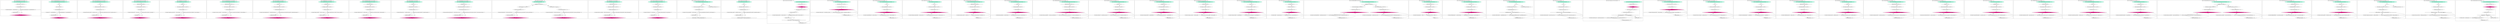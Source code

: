 digraph CFG {
subgraph cluster0 {
label = "public void dicasticMecodont() throws Throwable  <2...9>";
0.0 [style = filled, label = "public void dicasticMecodont() throws Throwable  <2...9>", fillcolor = aquamarine, shape = ellipse];
0.1 [style = filled, label = "int[] festino_fiber = new int[][]; <3>", fillcolor = white, shape = ellipse];
0.2 [style = filled, label = "int synopticallyBuckaroo = 0; <4>", fillcolor = white, shape = ellipse];
0.3 [style = filled, label = "IO.writeLine(\"festino_fiber[\" + synopticallyBuckaroo + \"] = \" + (festino_fiber[synopticallyBuckaroo] = synopticallyBuckaroo)); <6>", fillcolor = white, shape = ellipse];
0.4 [style = filled, label = "synopticallyBuckaroo++; <7>", fillcolor = white, shape = ellipse];
0.5 [style = filled, label = "synopticallyBuckaroo <= festino_fiber.length <8>", fillcolor = deeppink, shape = diamond];
0.0 -> 0.1 [style = solid, label=""];
0.1 -> 0.2 [style = solid, label=""];
0.2 -> 0.3 [style = solid, label=""];
0.3 -> 0.4 [style = solid, label=""];
0.4 -> 0.5 [style = solid, label=""];
0.5 -> 0.3 [style = solid, label="true"];
}
subgraph cluster1 {
label = "public void syphiliphobiaInadequation() throws Throwable  <2...11>";
1.0 [style = filled, label = "public void syphiliphobiaInadequation() throws Throwable  <2...11>", fillcolor = aquamarine, shape = ellipse];
1.1 [style = filled, label = "true <3>", fillcolor = white, shape = diamond];
1.2 [style = filled, label = "int[] lvl = new int[][]; <4>", fillcolor = white, shape = ellipse];
1.3 [style = filled, label = "int uncompatibleAlfridaric = 0; <5>", fillcolor = white, shape = ellipse];
1.4 [style = filled, label = "IO.writeLine(\"lvl[\" + uncompatibleAlfridaric + \"] = \" + (lvl[uncompatibleAlfridaric] = uncompatibleAlfridaric)); <7>", fillcolor = white, shape = ellipse];
1.5 [style = filled, label = "uncompatibleAlfridaric++; <8>", fillcolor = white, shape = ellipse];
1.6 [style = filled, label = "uncompatibleAlfridaric <= lvl.length <9>", fillcolor = deeppink, shape = diamond];
1.0 -> 1.1 [style = solid, label=""];
1.1 -> 1.2 [style = solid, label="true"];
1.2 -> 1.3 [style = solid, label=""];
1.3 -> 1.4 [style = solid, label=""];
1.4 -> 1.5 [style = solid, label=""];
1.5 -> 1.6 [style = solid, label=""];
1.6 -> 1.4 [style = solid, label="true"];
}
subgraph cluster2 {
label = "public void calomorphicHarvestman() throws Throwable  <2...11>";
2.0 [style = filled, label = "public void calomorphicHarvestman() throws Throwable  <2...11>", fillcolor = aquamarine, shape = ellipse];
2.1 [style = filled, label = "5 == 5 <3>", fillcolor = white, shape = diamond];
2.2 [style = filled, label = "int[] lithocystotomy_latitat = new int[][]; <4>", fillcolor = white, shape = ellipse];
2.3 [style = filled, label = "int goosishness_totuava = 0; <5>", fillcolor = white, shape = ellipse];
2.4 [style = filled, label = "IO.writeLine(\"lithocystotomy_latitat[\" + goosishness_totuava + \"] = \" + (lithocystotomy_latitat[goosishness_totuava] = goosishness_totuava)); <7>", fillcolor = white, shape = ellipse];
2.5 [style = filled, label = "goosishness_totuava++; <8>", fillcolor = white, shape = ellipse];
2.6 [style = filled, label = "goosishness_totuava <= lithocystotomy_latitat.length <9>", fillcolor = deeppink, shape = diamond];
2.0 -> 2.1 [style = solid, label=""];
2.1 -> 2.2 [style = solid, label="true"];
2.2 -> 2.3 [style = solid, label=""];
2.3 -> 2.4 [style = solid, label=""];
2.4 -> 2.5 [style = solid, label=""];
2.5 -> 2.6 [style = solid, label=""];
2.6 -> 2.4 [style = solid, label="true"];
}
subgraph cluster3 {
label = "public void moieterMicrosecond() throws Throwable  <2...11>";
3.0 [style = filled, label = "public void moieterMicrosecond() throws Throwable  <2...11>", fillcolor = aquamarine, shape = ellipse];
3.1 [style = filled, label = "PRIVATE_STATIC_FINAL_TRUE <3>", fillcolor = white, shape = diamond];
3.2 [style = filled, label = "int[] underling_taotai = new int[][]; <4>", fillcolor = white, shape = ellipse];
3.3 [style = filled, label = "int stony_pelopid = 0; <5>", fillcolor = white, shape = ellipse];
3.4 [style = filled, label = "IO.writeLine(\"underling_taotai[\" + stony_pelopid + \"] = \" + (underling_taotai[stony_pelopid] = stony_pelopid)); <7>", fillcolor = white, shape = ellipse];
3.5 [style = filled, label = "stony_pelopid++; <8>", fillcolor = white, shape = ellipse];
3.6 [style = filled, label = "stony_pelopid <= underling_taotai.length <9>", fillcolor = deeppink, shape = diamond];
3.0 -> 3.1 [style = solid, label=""];
3.1 -> 3.2 [style = solid, label="true"];
3.2 -> 3.3 [style = solid, label=""];
3.3 -> 3.4 [style = solid, label=""];
3.4 -> 3.5 [style = solid, label=""];
3.5 -> 3.6 [style = solid, label=""];
3.6 -> 3.4 [style = solid, label="true"];
}
subgraph cluster4 {
label = "public void loginName() throws Throwable  <2...11>";
4.0 [style = filled, label = "public void loginName() throws Throwable  <2...11>", fillcolor = aquamarine, shape = ellipse];
4.1 [style = filled, label = "privateTrue <3>", fillcolor = white, shape = diamond];
4.2 [style = filled, label = "int[] unappetizing_superannuity = new int[][]; <4>", fillcolor = white, shape = ellipse];
4.3 [style = filled, label = "int column_bribetaker = 0; <5>", fillcolor = white, shape = ellipse];
4.4 [style = filled, label = "IO.writeLine(\"unappetizing_superannuity[\" + column_bribetaker + \"] = \" + (unappetizing_superannuity[column_bribetaker] = column_bribetaker)); <7>", fillcolor = white, shape = ellipse];
4.5 [style = filled, label = "column_bribetaker++; <8>", fillcolor = white, shape = ellipse];
4.6 [style = filled, label = "column_bribetaker <= unappetizing_superannuity.length <9>", fillcolor = deeppink, shape = diamond];
4.0 -> 4.1 [style = solid, label=""];
4.1 -> 4.2 [style = solid, label="true"];
4.2 -> 4.3 [style = solid, label=""];
4.3 -> 4.4 [style = solid, label=""];
4.4 -> 4.5 [style = solid, label=""];
4.5 -> 4.6 [style = solid, label=""];
4.6 -> 4.4 [style = solid, label="true"];
}
subgraph cluster5 {
label = "public void retrocecalPretardiness() throws Throwable  <2...11>";
5.0 [style = filled, label = "public void retrocecalPretardiness() throws Throwable  <2...11>", fillcolor = aquamarine, shape = ellipse];
5.1 [style = filled, label = "PRIVATE_STATIC_FINAL_FIVE == 5 <3>", fillcolor = white, shape = diamond];
5.2 [style = filled, label = "int[] scrutinously_wesselton = new int[][]; <4>", fillcolor = white, shape = ellipse];
5.3 [style = filled, label = "int unveiler_friableness = 0; <5>", fillcolor = white, shape = ellipse];
5.4 [style = filled, label = "IO.writeLine(\"scrutinously_wesselton[\" + unveiler_friableness + \"] = \" + (scrutinously_wesselton[unveiler_friableness] = unveiler_friableness)); <7>", fillcolor = white, shape = ellipse];
5.5 [style = filled, label = "unveiler_friableness++; <8>", fillcolor = white, shape = ellipse];
5.6 [style = filled, label = "unveiler_friableness <= scrutinously_wesselton.length <9>", fillcolor = deeppink, shape = diamond];
5.0 -> 5.1 [style = solid, label=""];
5.1 -> 5.2 [style = solid, label="true"];
5.2 -> 5.3 [style = solid, label=""];
5.3 -> 5.4 [style = solid, label=""];
5.4 -> 5.5 [style = solid, label=""];
5.5 -> 5.6 [style = solid, label=""];
5.6 -> 5.4 [style = solid, label="true"];
}
subgraph cluster6 {
label = "public void fructuousDalea() throws Throwable  <2...11>";
6.0 [style = filled, label = "public void fructuousDalea() throws Throwable  <2...11>", fillcolor = aquamarine, shape = ellipse];
6.1 [style = filled, label = "privateFive == 5 <3>", fillcolor = white, shape = diamond];
6.2 [style = filled, label = "int[] ulemorrhagiaOligocarpous = new int[][]; <4>", fillcolor = white, shape = ellipse];
6.3 [style = filled, label = "int quickheartedCarpological = 0; <5>", fillcolor = white, shape = ellipse];
6.4 [style = filled, label = "IO.writeLine(\"ulemorrhagiaOligocarpous[\" + quickheartedCarpological + \"] = \" + (ulemorrhagiaOligocarpous[quickheartedCarpological] = quickheartedCarpological)); <7>", fillcolor = white, shape = ellipse];
6.5 [style = filled, label = "quickheartedCarpological++; <8>", fillcolor = white, shape = ellipse];
6.6 [style = filled, label = "quickheartedCarpological <= ulemorrhagiaOligocarpous.length <9>", fillcolor = deeppink, shape = diamond];
6.0 -> 6.1 [style = solid, label=""];
6.1 -> 6.2 [style = solid, label="true"];
6.2 -> 6.3 [style = solid, label=""];
6.3 -> 6.4 [style = solid, label=""];
6.4 -> 6.5 [style = solid, label=""];
6.5 -> 6.6 [style = solid, label=""];
6.6 -> 6.4 [style = solid, label="true"];
}
subgraph cluster7 {
label = "public void getHitPointDesc() throws Throwable  <2...11>";
7.0 [style = filled, label = "public void getHitPointDesc() throws Throwable  <2...11>", fillcolor = aquamarine, shape = ellipse];
7.1 [style = filled, label = "privateReturnsTrue() <3>", fillcolor = white, shape = diamond];
7.2 [style = filled, label = "int[] liegeless_tastefully = new int[][]; <4>", fillcolor = white, shape = ellipse];
7.3 [style = filled, label = "int theocracy_conically = 0; <5>", fillcolor = white, shape = ellipse];
7.4 [style = filled, label = "IO.writeLine(\"liegeless_tastefully[\" + theocracy_conically + \"] = \" + (liegeless_tastefully[theocracy_conically] = theocracy_conically)); <7>", fillcolor = white, shape = ellipse];
7.5 [style = filled, label = "theocracy_conically++; <8>", fillcolor = white, shape = ellipse];
7.6 [style = filled, label = "theocracy_conically <= liegeless_tastefully.length <9>", fillcolor = deeppink, shape = diamond];
7.0 -> 7.1 [style = solid, label=""];
7.1 -> 7.2 [style = solid, label="true"];
7.2 -> 7.3 [style = solid, label=""];
7.3 -> 7.4 [style = solid, label=""];
7.4 -> 7.5 [style = solid, label=""];
7.5 -> 7.6 [style = solid, label=""];
7.6 -> 7.4 [style = solid, label="true"];
}
subgraph cluster8 {
label = "public void collectaneaIncompliance() throws Throwable  <2...11>";
8.0 [style = filled, label = "public void collectaneaIncompliance() throws Throwable  <2...11>", fillcolor = aquamarine, shape = ellipse];
8.1 [style = filled, label = "IO.STATIC_FINAL_TRUE <3>", fillcolor = white, shape = diamond];
8.2 [style = filled, label = "int[] crabbedly_floorward = new int[][]; <4>", fillcolor = white, shape = ellipse];
8.3 [style = filled, label = "int skylarker_baalish = 0; <5>", fillcolor = white, shape = ellipse];
8.4 [style = filled, label = "IO.writeLine(\"crabbedly_floorward[\" + skylarker_baalish + \"] = \" + (crabbedly_floorward[skylarker_baalish] = skylarker_baalish)); <7>", fillcolor = white, shape = ellipse];
8.5 [style = filled, label = "skylarker_baalish++; <8>", fillcolor = white, shape = ellipse];
8.6 [style = filled, label = "skylarker_baalish <= crabbedly_floorward.length <9>", fillcolor = deeppink, shape = diamond];
8.0 -> 8.1 [style = solid, label=""];
8.1 -> 8.2 [style = solid, label="true"];
8.2 -> 8.3 [style = solid, label=""];
8.3 -> 8.4 [style = solid, label=""];
8.4 -> 8.5 [style = solid, label=""];
8.5 -> 8.6 [style = solid, label=""];
8.6 -> 8.4 [style = solid, label="true"];
}
subgraph cluster9 {
label = "public void idiotismSeatless() throws Throwable  <2...11>";
9.0 [style = filled, label = "public void idiotismSeatless() throws Throwable  <2...11>", fillcolor = aquamarine, shape = ellipse];
9.1 [style = filled, label = "IO.staticTrue <3>", fillcolor = white, shape = diamond];
9.2 [style = filled, label = "int[] bailmentSilvanry = new int[][]; <4>", fillcolor = white, shape = ellipse];
9.3 [style = filled, label = "int pumpkinify_needlessly = 0; <5>", fillcolor = white, shape = ellipse];
9.4 [style = filled, label = "IO.writeLine(\"bailmentSilvanry[\" + pumpkinify_needlessly + \"] = \" + (bailmentSilvanry[pumpkinify_needlessly] = pumpkinify_needlessly)); <7>", fillcolor = white, shape = ellipse];
9.5 [style = filled, label = "pumpkinify_needlessly++; <8>", fillcolor = white, shape = ellipse];
9.6 [style = filled, label = "pumpkinify_needlessly <= bailmentSilvanry.length <9>", fillcolor = deeppink, shape = diamond];
9.0 -> 9.1 [style = solid, label=""];
9.1 -> 9.2 [style = solid, label="true"];
9.2 -> 9.3 [style = solid, label=""];
9.3 -> 9.4 [style = solid, label=""];
9.4 -> 9.5 [style = solid, label=""];
9.5 -> 9.6 [style = solid, label=""];
9.6 -> 9.4 [style = solid, label="true"];
}
subgraph cluster10 {
label = "public void platchCallistemon() throws Throwable  <2...11>";
10.0 [style = filled, label = "public void platchCallistemon() throws Throwable  <2...11>", fillcolor = aquamarine, shape = ellipse];
10.1 [style = filled, label = "IO.staticReturnsTrue() <3>", fillcolor = white, shape = diamond];
10.2 [style = filled, label = "int[] geodynamical_platinocyanic = new int[][]; <4>", fillcolor = white, shape = ellipse];
10.3 [style = filled, label = "int unwearisomeness_colossian = 0; <5>", fillcolor = white, shape = ellipse];
10.4 [style = filled, label = "IO.writeLine(\"geodynamical_platinocyanic[\" + unwearisomeness_colossian + \"] = \" + (geodynamical_platinocyanic[unwearisomeness_colossian] = unwearisomeness_colossian)); <7>", fillcolor = white, shape = ellipse];
10.5 [style = filled, label = "unwearisomeness_colossian++; <8>", fillcolor = white, shape = ellipse];
10.6 [style = filled, label = "unwearisomeness_colossian <= geodynamical_platinocyanic.length <9>", fillcolor = deeppink, shape = diamond];
10.0 -> 10.1 [style = solid, label=""];
10.1 -> 10.2 [style = solid, label="true"];
10.2 -> 10.3 [style = solid, label=""];
10.3 -> 10.4 [style = solid, label=""];
10.4 -> 10.5 [style = solid, label=""];
10.5 -> 10.6 [style = solid, label=""];
10.6 -> 10.4 [style = solid, label="true"];
}
subgraph cluster11 {
label = "public void add() throws Throwable  <2...18>";
11.0 [style = filled, label = "public void add() throws Throwable  <2...18>", fillcolor = aquamarine, shape = ellipse];
11.1 [style = filled, label = "IO.staticReturnsTrueOrFalse() <3>", fillcolor = white, shape = diamond];
11.2 [style = filled, label = "int[] holla_hexahydric = new int[][]; <4>", fillcolor = white, shape = ellipse];
11.3 [style = filled, label = "int karyomiton_acetotoluidine = 0; <5>", fillcolor = white, shape = ellipse];
11.4 [style = filled, label = "IO.writeLine(\"holla_hexahydric[\" + karyomiton_acetotoluidine + \"] = \" + (holla_hexahydric[karyomiton_acetotoluidine] = karyomiton_acetotoluidine)); <7>", fillcolor = white, shape = ellipse];
11.5 [style = filled, label = "karyomiton_acetotoluidine++; <8>", fillcolor = white, shape = ellipse];
11.6 [style = filled, label = "karyomiton_acetotoluidine <= holla_hexahydric.length <9>", fillcolor = deeppink, shape = diamond];
11.7 [style = filled, label = "int[] holla_hexahydric = new int[][]; <11>", fillcolor = white, shape = ellipse];
11.8 [style = filled, label = "int karyomiton_acetotoluidine = 0; <12>", fillcolor = white, shape = ellipse];
11.9 [style = filled, label = "IO.writeLine(\"holla_hexahydric[\" + karyomiton_acetotoluidine + \"] = \" + (holla_hexahydric[karyomiton_acetotoluidine] = karyomiton_acetotoluidine)); <14>", fillcolor = white, shape = ellipse];
11.10 [style = filled, label = "karyomiton_acetotoluidine++; <15>", fillcolor = white, shape = ellipse];
11.11 [style = filled, label = "karyomiton_acetotoluidine < holla_hexahydric.length <16>", fillcolor = deeppink, shape = diamond];
11.0 -> 11.1 [style = solid, label=""];
11.1 -> 11.2 [style = solid, label="true"];
11.1 -> 11.7 [style = solid, label="false"];
11.2 -> 11.3 [style = solid, label=""];
11.3 -> 11.4 [style = solid, label=""];
11.4 -> 11.5 [style = solid, label=""];
11.5 -> 11.6 [style = solid, label=""];
11.6 -> 11.4 [style = solid, label="true"];
11.7 -> 11.8 [style = solid, label=""];
11.8 -> 11.9 [style = solid, label=""];
11.9 -> 11.10 [style = solid, label=""];
11.10 -> 11.11 [style = solid, label=""];
11.11 -> 11.9 [style = solid, label="true"];
}
subgraph cluster12 {
label = "public void lethargusFrory() throws Throwable  <2...11>";
12.0 [style = filled, label = "public void lethargusFrory() throws Throwable  <2...11>", fillcolor = aquamarine, shape = ellipse];
12.1 [style = filled, label = "IO.STATIC_FINAL_FIVE == 5 <3>", fillcolor = white, shape = diamond];
12.2 [style = filled, label = "int[] platymeric_criticalness = new int[][]; <4>", fillcolor = white, shape = ellipse];
12.3 [style = filled, label = "int gheber_ethmosphenoidal = 0; <5>", fillcolor = white, shape = ellipse];
12.4 [style = filled, label = "IO.writeLine(\"platymeric_criticalness[\" + gheber_ethmosphenoidal + \"] = \" + (platymeric_criticalness[gheber_ethmosphenoidal] = gheber_ethmosphenoidal)); <7>", fillcolor = white, shape = ellipse];
12.5 [style = filled, label = "gheber_ethmosphenoidal++; <8>", fillcolor = white, shape = ellipse];
12.6 [style = filled, label = "gheber_ethmosphenoidal <= platymeric_criticalness.length <9>", fillcolor = deeppink, shape = diamond];
12.0 -> 12.1 [style = solid, label=""];
12.1 -> 12.2 [style = solid, label="true"];
12.2 -> 12.3 [style = solid, label=""];
12.3 -> 12.4 [style = solid, label=""];
12.4 -> 12.5 [style = solid, label=""];
12.5 -> 12.6 [style = solid, label=""];
12.6 -> 12.4 [style = solid, label="true"];
}
subgraph cluster13 {
label = "public void antecurvatureResorb() throws Throwable  <2...11>";
13.0 [style = filled, label = "public void antecurvatureResorb() throws Throwable  <2...11>", fillcolor = aquamarine, shape = ellipse];
13.1 [style = filled, label = "IO.staticFive == 5 <3>", fillcolor = white, shape = diamond];
13.2 [style = filled, label = "int[] broodingly_slat = new int[][]; <4>", fillcolor = white, shape = ellipse];
13.3 [style = filled, label = "int lean_dipterology = 0; <5>", fillcolor = white, shape = ellipse];
13.4 [style = filled, label = "IO.writeLine(\"broodingly_slat[\" + lean_dipterology + \"] = \" + (broodingly_slat[lean_dipterology] = lean_dipterology)); <7>", fillcolor = white, shape = ellipse];
13.5 [style = filled, label = "lean_dipterology++; <8>", fillcolor = white, shape = ellipse];
13.6 [style = filled, label = "lean_dipterology <= broodingly_slat.length <9>", fillcolor = deeppink, shape = diamond];
13.0 -> 13.1 [style = solid, label=""];
13.1 -> 13.2 [style = solid, label="true"];
13.2 -> 13.3 [style = solid, label=""];
13.3 -> 13.4 [style = solid, label=""];
13.4 -> 13.5 [style = solid, label=""];
13.5 -> 13.6 [style = solid, label=""];
13.6 -> 13.4 [style = solid, label="true"];
}
subgraph cluster14 {
label = "public void derogatoryUnwishing() throws Throwable  <2...16>";
14.0 [style = filled, label = "public void derogatoryUnwishing() throws Throwable  <2...16>", fillcolor = aquamarine, shape = ellipse];
14.1 [style = filled, label = "7 <3>", fillcolor = white, shape = diamond];
14.2 [style = filled, label = "int[] torydom_nonteachable = new int[][]; <5>", fillcolor = white, shape = ellipse];
14.3 [style = filled, label = "int elytrinProtopodial = 0; <6>", fillcolor = white, shape = ellipse];
14.4 [style = filled, label = "IO.writeLine(\"torydom_nonteachable[\" + elytrinProtopodial + \"] = \" + (torydom_nonteachable[elytrinProtopodial] = elytrinProtopodial)); <8>", fillcolor = white, shape = ellipse];
14.5 [style = filled, label = "elytrinProtopodial++; <9>", fillcolor = white, shape = ellipse];
14.6 [style = filled, label = "elytrinProtopodial <= torydom_nonteachable.length <10>", fillcolor = white, shape = diamond];
14.7 [style = filled, label = "IO.writeLine(\"Benign, fixed string\"); <13>", fillcolor = white, shape = ellipse];
14.0 -> 14.1 [style = solid, label=""];
14.1 -> 14.2 [style = solid, label="true"];
14.1 -> 14.7 [style = solid, label="true"];
14.2 -> 14.3 [style = solid, label=""];
14.3 -> 14.4 [style = solid, label=""];
14.4 -> 14.5 [style = solid, label=""];
14.5 -> 14.6 [style = solid, label=""];
14.6 -> 14.4 [style = solid, label="true"];
}
subgraph cluster15 {
label = "public void doStart() throws Throwable  <2...12>";
15.0 [style = filled, label = "public void doStart() throws Throwable  <2...12>", fillcolor = aquamarine, shape = ellipse];
15.1 [style = filled, label = "true <3>", fillcolor = white, shape = diamond];
15.2 [style = filled, label = "int[] hemigalus_replane = new int[][]; <4>", fillcolor = white, shape = ellipse];
15.3 [style = filled, label = "int empathically_goodman = 0; <5>", fillcolor = white, shape = ellipse];
15.4 [style = filled, label = "IO.writeLine(\"hemigalus_replane[\" + empathically_goodman + \"] = \" + (hemigalus_replane[empathically_goodman] = empathically_goodman)); <7>", fillcolor = white, shape = ellipse];
15.5 [style = filled, label = "empathically_goodman++; <8>", fillcolor = white, shape = ellipse];
15.6 [style = filled, label = "empathically_goodman <= hemigalus_replane.length <9>", fillcolor = white, shape = diamond];
15.0 -> 15.1 [style = solid, label=""];
15.1 -> 15.2 [style = solid, label="true"];
15.2 -> 15.3 [style = solid, label=""];
15.3 -> 15.4 [style = solid, label=""];
15.4 -> 15.5 [style = solid, label=""];
15.5 -> 15.6 [style = solid, label=""];
15.6 -> 15.4 [style = solid, label="true"];
}
subgraph cluster16 {
label = "public void yyclose() throws Throwable  <2...11>";
16.0 [style = filled, label = "public void yyclose() throws Throwable  <2...11>", fillcolor = aquamarine, shape = ellipse];
16.1 [style = filled, label = "int gravure_ametrous = 0 <3>", fillcolor = white, shape = ellipse];
16.2 [style = filled, label = "gravure_ametrous < 1 <3>", fillcolor = deeppink, shape = diamond];
16.3 [style = filled, label = "gravure_ametrous++ <3>", fillcolor = white, shape = ellipse];
16.4 [style = filled, label = "int[] shipmaster_foochow = new int[][]; <4>", fillcolor = white, shape = ellipse];
16.5 [style = filled, label = "int holocaust_trainful = 0; <5>", fillcolor = white, shape = ellipse];
16.6 [style = filled, label = "IO.writeLine(\"shipmaster_foochow[\" + holocaust_trainful + \"] = \" + (shipmaster_foochow[holocaust_trainful] = holocaust_trainful)); <7>", fillcolor = white, shape = ellipse];
16.7 [style = filled, label = "holocaust_trainful++; <8>", fillcolor = white, shape = ellipse];
16.8 [style = filled, label = "holocaust_trainful <= shipmaster_foochow.length <9>", fillcolor = white, shape = diamond];
16.0 -> 16.1 [style = solid, label=""];
16.1 -> 16.2 [style = solid, label=""];
16.2 -> 16.4 [style = solid, label="true"];
16.3 -> 16.2 [style = solid, label=""];
16.4 -> 16.5 [style = solid, label=""];
16.5 -> 16.6 [style = solid, label=""];
16.6 -> 16.7 [style = solid, label=""];
16.7 -> 16.8 [style = solid, label=""];
16.8 -> 16.3 [style = solid, label="false"];
16.8 -> 16.6 [style = solid, label="true"];
}
subgraph cluster17 {
label = "public void charcrEmailDone() throws Throwable  <2...7>";
17.0 [style = filled, label = "public void charcrEmailDone() throws Throwable  <2...7>", fillcolor = aquamarine, shape = ellipse];
17.1 [style = filled, label = "int[] interalar_hornie = new int[][]; <3>", fillcolor = white, shape = ellipse];
17.2 [style = filled, label = "int uncrampedness_tractable = 0 <4>", fillcolor = white, shape = ellipse];
17.3 [style = filled, label = "uncrampedness_tractable <= interalar_hornie.length <4>", fillcolor = deeppink, shape = diamond];
17.4 [style = filled, label = "uncrampedness_tractable++ <4>", fillcolor = white, shape = ellipse];
17.5 [style = filled, label = "IO.writeLine(\"interalar_hornie[\" + uncrampedness_tractable + \"] = \" + (interalar_hornie[uncrampedness_tractable] = uncrampedness_tractable)); <5>", fillcolor = white, shape = ellipse];
17.0 -> 17.1 [style = solid, label=""];
17.1 -> 17.2 [style = solid, label=""];
17.2 -> 17.3 [style = solid, label=""];
17.3 -> 17.5 [style = solid, label="true"];
17.4 -> 17.3 [style = solid, label=""];
17.5 -> 17.4 [style = solid, label=""];
}
subgraph cluster18 {
label = "public void cotemporaneanSquark() throws Throwable  <2...9>";
18.0 [style = filled, label = "public void cotemporaneanSquark() throws Throwable  <2...9>", fillcolor = aquamarine, shape = ellipse];
18.1 [style = filled, label = "true <3>", fillcolor = white, shape = diamond];
18.2 [style = filled, label = "int[] nonsaponifiable_koto = new int[][]; <4>", fillcolor = white, shape = ellipse];
18.3 [style = filled, label = "int hecatic_colecannon = 0 <5>", fillcolor = white, shape = ellipse];
18.4 [style = filled, label = "hecatic_colecannon <= nonsaponifiable_koto.length <5>", fillcolor = deeppink, shape = diamond];
18.5 [style = filled, label = "hecatic_colecannon++ <5>", fillcolor = white, shape = ellipse];
18.6 [style = filled, label = "IO.writeLine(\"nonsaponifiable_koto[\" + hecatic_colecannon + \"] = \" + (nonsaponifiable_koto[hecatic_colecannon] = hecatic_colecannon)); <6>", fillcolor = white, shape = ellipse];
18.0 -> 18.1 [style = solid, label=""];
18.1 -> 18.2 [style = solid, label="true"];
18.2 -> 18.3 [style = solid, label=""];
18.3 -> 18.4 [style = solid, label=""];
18.4 -> 18.6 [style = solid, label="true"];
18.5 -> 18.4 [style = solid, label=""];
18.6 -> 18.5 [style = solid, label=""];
}
subgraph cluster19 {
label = "public void getInt() throws Throwable  <2...9>";
19.0 [style = filled, label = "public void getInt() throws Throwable  <2...9>", fillcolor = aquamarine, shape = ellipse];
19.1 [style = filled, label = "5 == 5 <3>", fillcolor = white, shape = diamond];
19.2 [style = filled, label = "int[] infrequency_hepatomegalia = new int[][]; <4>", fillcolor = white, shape = ellipse];
19.3 [style = filled, label = "int outlaunch_anticourt = 0 <5>", fillcolor = white, shape = ellipse];
19.4 [style = filled, label = "outlaunch_anticourt <= infrequency_hepatomegalia.length <5>", fillcolor = deeppink, shape = diamond];
19.5 [style = filled, label = "outlaunch_anticourt++ <5>", fillcolor = white, shape = ellipse];
19.6 [style = filled, label = "IO.writeLine(\"infrequency_hepatomegalia[\" + outlaunch_anticourt + \"] = \" + (infrequency_hepatomegalia[outlaunch_anticourt] = outlaunch_anticourt)); <6>", fillcolor = white, shape = ellipse];
19.0 -> 19.1 [style = solid, label=""];
19.1 -> 19.2 [style = solid, label="true"];
19.2 -> 19.3 [style = solid, label=""];
19.3 -> 19.4 [style = solid, label=""];
19.4 -> 19.6 [style = solid, label="true"];
19.5 -> 19.4 [style = solid, label=""];
19.6 -> 19.5 [style = solid, label=""];
}
subgraph cluster20 {
label = "public void somatophyticOsteolytic() throws Throwable  <2...9>";
20.0 [style = filled, label = "public void somatophyticOsteolytic() throws Throwable  <2...9>", fillcolor = aquamarine, shape = ellipse];
20.1 [style = filled, label = "PRIVATE_STATIC_FINAL_TRUE <3>", fillcolor = white, shape = diamond];
20.2 [style = filled, label = "int[] eternalism_overkick = new int[][]; <4>", fillcolor = white, shape = ellipse];
20.3 [style = filled, label = "int statsByShard = 0 <5>", fillcolor = white, shape = ellipse];
20.4 [style = filled, label = "statsByShard <= eternalism_overkick.length <5>", fillcolor = deeppink, shape = diamond];
20.5 [style = filled, label = "statsByShard++ <5>", fillcolor = white, shape = ellipse];
20.6 [style = filled, label = "IO.writeLine(\"eternalism_overkick[\" + statsByShard + \"] = \" + (eternalism_overkick[statsByShard] = statsByShard)); <6>", fillcolor = white, shape = ellipse];
20.0 -> 20.1 [style = solid, label=""];
20.1 -> 20.2 [style = solid, label="true"];
20.2 -> 20.3 [style = solid, label=""];
20.3 -> 20.4 [style = solid, label=""];
20.4 -> 20.6 [style = solid, label="true"];
20.5 -> 20.4 [style = solid, label=""];
20.6 -> 20.5 [style = solid, label=""];
}
subgraph cluster21 {
label = "public void undomicilableSuborn() throws Throwable  <2...9>";
21.0 [style = filled, label = "public void undomicilableSuborn() throws Throwable  <2...9>", fillcolor = aquamarine, shape = ellipse];
21.1 [style = filled, label = "privateTrue <3>", fillcolor = white, shape = diamond];
21.2 [style = filled, label = "int[] pentit_nebaliacea = new int[][]; <4>", fillcolor = white, shape = ellipse];
21.3 [style = filled, label = "int pothuntNosologist = 0 <5>", fillcolor = white, shape = ellipse];
21.4 [style = filled, label = "pothuntNosologist <= pentit_nebaliacea.length <5>", fillcolor = deeppink, shape = diamond];
21.5 [style = filled, label = "pothuntNosologist++ <5>", fillcolor = white, shape = ellipse];
21.6 [style = filled, label = "IO.writeLine(\"pentit_nebaliacea[\" + pothuntNosologist + \"] = \" + (pentit_nebaliacea[pothuntNosologist] = pothuntNosologist)); <6>", fillcolor = white, shape = ellipse];
21.0 -> 21.1 [style = solid, label=""];
21.1 -> 21.2 [style = solid, label="true"];
21.2 -> 21.3 [style = solid, label=""];
21.3 -> 21.4 [style = solid, label=""];
21.4 -> 21.6 [style = solid, label="true"];
21.5 -> 21.4 [style = solid, label=""];
21.6 -> 21.5 [style = solid, label=""];
}
subgraph cluster22 {
label = "public void kathemoglobinSubjectivity() throws Throwable  <2...9>";
22.0 [style = filled, label = "public void kathemoglobinSubjectivity() throws Throwable  <2...9>", fillcolor = aquamarine, shape = ellipse];
22.1 [style = filled, label = "PRIVATE_STATIC_FINAL_FIVE == 5 <3>", fillcolor = white, shape = diamond];
22.2 [style = filled, label = "int[] interionic_consentfully = new int[][]; <4>", fillcolor = white, shape = ellipse];
22.3 [style = filled, label = "int reversionary_nondisingenuous = 0 <5>", fillcolor = white, shape = ellipse];
22.4 [style = filled, label = "reversionary_nondisingenuous <= interionic_consentfully.length <5>", fillcolor = deeppink, shape = diamond];
22.5 [style = filled, label = "reversionary_nondisingenuous++ <5>", fillcolor = white, shape = ellipse];
22.6 [style = filled, label = "IO.writeLine(\"interionic_consentfully[\" + reversionary_nondisingenuous + \"] = \" + (interionic_consentfully[reversionary_nondisingenuous] = reversionary_nondisingenuous)); <6>", fillcolor = white, shape = ellipse];
22.0 -> 22.1 [style = solid, label=""];
22.1 -> 22.2 [style = solid, label="true"];
22.2 -> 22.3 [style = solid, label=""];
22.3 -> 22.4 [style = solid, label=""];
22.4 -> 22.6 [style = solid, label="true"];
22.5 -> 22.4 [style = solid, label=""];
22.6 -> 22.5 [style = solid, label=""];
}
subgraph cluster23 {
label = "public void derogatoryUnwishing() throws Throwable  <2...9>";
23.0 [style = filled, label = "public void derogatoryUnwishing() throws Throwable  <2...9>", fillcolor = aquamarine, shape = ellipse];
23.1 [style = filled, label = "privateFive == 5 <3>", fillcolor = white, shape = diamond];
23.2 [style = filled, label = "int[] qualClassesV = new int[][]; <4>", fillcolor = white, shape = ellipse];
23.3 [style = filled, label = "int kamchatkan_stromeyerite = 0 <5>", fillcolor = white, shape = ellipse];
23.4 [style = filled, label = "kamchatkan_stromeyerite <= qualClassesV.length <5>", fillcolor = deeppink, shape = diamond];
23.5 [style = filled, label = "kamchatkan_stromeyerite++ <5>", fillcolor = white, shape = ellipse];
23.6 [style = filled, label = "IO.writeLine(\"qualClassesV[\" + kamchatkan_stromeyerite + \"] = \" + (qualClassesV[kamchatkan_stromeyerite] = kamchatkan_stromeyerite)); <6>", fillcolor = white, shape = ellipse];
23.0 -> 23.1 [style = solid, label=""];
23.1 -> 23.2 [style = solid, label="true"];
23.2 -> 23.3 [style = solid, label=""];
23.3 -> 23.4 [style = solid, label=""];
23.4 -> 23.6 [style = solid, label="true"];
23.5 -> 23.4 [style = solid, label=""];
23.6 -> 23.5 [style = solid, label=""];
}
subgraph cluster24 {
label = "public void goniometricalFistulana() throws Throwable  <2...9>";
24.0 [style = filled, label = "public void goniometricalFistulana() throws Throwable  <2...9>", fillcolor = aquamarine, shape = ellipse];
24.1 [style = filled, label = "privateReturnsTrue() <3>", fillcolor = white, shape = diamond];
24.2 [style = filled, label = "int[] suboctuple_homicidal = new int[][]; <4>", fillcolor = white, shape = ellipse];
24.3 [style = filled, label = "int capitallyBabblishly = 0 <5>", fillcolor = white, shape = ellipse];
24.4 [style = filled, label = "capitallyBabblishly <= suboctuple_homicidal.length <5>", fillcolor = deeppink, shape = diamond];
24.5 [style = filled, label = "capitallyBabblishly++ <5>", fillcolor = white, shape = ellipse];
24.6 [style = filled, label = "IO.writeLine(\"suboctuple_homicidal[\" + capitallyBabblishly + \"] = \" + (suboctuple_homicidal[capitallyBabblishly] = capitallyBabblishly)); <6>", fillcolor = white, shape = ellipse];
24.0 -> 24.1 [style = solid, label=""];
24.1 -> 24.2 [style = solid, label="true"];
24.2 -> 24.3 [style = solid, label=""];
24.3 -> 24.4 [style = solid, label=""];
24.4 -> 24.6 [style = solid, label="true"];
24.5 -> 24.4 [style = solid, label=""];
24.6 -> 24.5 [style = solid, label=""];
}
subgraph cluster25 {
label = "public void uncoachablePotstone() throws Throwable  <2...9>";
25.0 [style = filled, label = "public void uncoachablePotstone() throws Throwable  <2...9>", fillcolor = aquamarine, shape = ellipse];
25.1 [style = filled, label = "IO.STATIC_FINAL_TRUE <3>", fillcolor = white, shape = diamond];
25.2 [style = filled, label = "int[] octogenary_sermoner = new int[][]; <4>", fillcolor = white, shape = ellipse];
25.3 [style = filled, label = "int staidness_eggfish = 0 <5>", fillcolor = white, shape = ellipse];
25.4 [style = filled, label = "staidness_eggfish <= octogenary_sermoner.length <5>", fillcolor = deeppink, shape = diamond];
25.5 [style = filled, label = "staidness_eggfish++ <5>", fillcolor = white, shape = ellipse];
25.6 [style = filled, label = "IO.writeLine(\"octogenary_sermoner[\" + staidness_eggfish + \"] = \" + (octogenary_sermoner[staidness_eggfish] = staidness_eggfish)); <6>", fillcolor = white, shape = ellipse];
25.0 -> 25.1 [style = solid, label=""];
25.1 -> 25.2 [style = solid, label="true"];
25.2 -> 25.3 [style = solid, label=""];
25.3 -> 25.4 [style = solid, label=""];
25.4 -> 25.6 [style = solid, label="true"];
25.5 -> 25.4 [style = solid, label=""];
25.6 -> 25.5 [style = solid, label=""];
}
subgraph cluster26 {
label = "public void overhumanitySneakingness() throws Throwable  <2...9>";
26.0 [style = filled, label = "public void overhumanitySneakingness() throws Throwable  <2...9>", fillcolor = aquamarine, shape = ellipse];
26.1 [style = filled, label = "IO.staticTrue <3>", fillcolor = white, shape = diamond];
26.2 [style = filled, label = "int[] strophic_portunidae = new int[][]; <4>", fillcolor = white, shape = ellipse];
26.3 [style = filled, label = "int repressibleKemple = 0 <5>", fillcolor = white, shape = ellipse];
26.4 [style = filled, label = "repressibleKemple <= strophic_portunidae.length <5>", fillcolor = deeppink, shape = diamond];
26.5 [style = filled, label = "repressibleKemple++ <5>", fillcolor = white, shape = ellipse];
26.6 [style = filled, label = "IO.writeLine(\"strophic_portunidae[\" + repressibleKemple + \"] = \" + (strophic_portunidae[repressibleKemple] = repressibleKemple)); <6>", fillcolor = white, shape = ellipse];
26.0 -> 26.1 [style = solid, label=""];
26.1 -> 26.2 [style = solid, label="true"];
26.2 -> 26.3 [style = solid, label=""];
26.3 -> 26.4 [style = solid, label=""];
26.4 -> 26.6 [style = solid, label="true"];
26.5 -> 26.4 [style = solid, label=""];
26.6 -> 26.5 [style = solid, label=""];
}
subgraph cluster27 {
label = "public void charcrStatPick() throws Throwable  <2...9>";
27.0 [style = filled, label = "public void charcrStatPick() throws Throwable  <2...9>", fillcolor = aquamarine, shape = ellipse];
27.1 [style = filled, label = "IO.staticReturnsTrue() <3>", fillcolor = white, shape = diamond];
27.2 [style = filled, label = "int[] length = new int[][]; <4>", fillcolor = white, shape = ellipse];
27.3 [style = filled, label = "int masterproof_bunyah = 0 <5>", fillcolor = white, shape = ellipse];
27.4 [style = filled, label = "masterproof_bunyah <= length.length <5>", fillcolor = deeppink, shape = diamond];
27.5 [style = filled, label = "masterproof_bunyah++ <5>", fillcolor = white, shape = ellipse];
27.6 [style = filled, label = "IO.writeLine(\"length[\" + masterproof_bunyah + \"] = \" + (length[masterproof_bunyah] = masterproof_bunyah)); <6>", fillcolor = white, shape = ellipse];
27.0 -> 27.1 [style = solid, label=""];
27.1 -> 27.2 [style = solid, label="true"];
27.2 -> 27.3 [style = solid, label=""];
27.3 -> 27.4 [style = solid, label=""];
27.4 -> 27.6 [style = solid, label="true"];
27.5 -> 27.4 [style = solid, label=""];
27.6 -> 27.5 [style = solid, label=""];
}
subgraph cluster28 {
label = "public void verifyAbsolutePath() throws Throwable  <2...14>";
28.0 [style = filled, label = "public void verifyAbsolutePath() throws Throwable  <2...14>", fillcolor = aquamarine, shape = ellipse];
28.1 [style = filled, label = "IO.staticReturnsTrueOrFalse() <3>", fillcolor = white, shape = diamond];
28.2 [style = filled, label = "int[] nonverdictAngiothlipsis = new int[][]; <4>", fillcolor = white, shape = ellipse];
28.3 [style = filled, label = "int phonelescope_housesmith = 0 <5>", fillcolor = white, shape = ellipse];
28.4 [style = filled, label = "phonelescope_housesmith <= nonverdictAngiothlipsis.length <5>", fillcolor = deeppink, shape = diamond];
28.5 [style = filled, label = "phonelescope_housesmith++ <5>", fillcolor = white, shape = ellipse];
28.6 [style = filled, label = "IO.writeLine(\"nonverdictAngiothlipsis[\" + phonelescope_housesmith + \"] = \" + (nonverdictAngiothlipsis[phonelescope_housesmith] = phonelescope_housesmith)); <6>", fillcolor = white, shape = ellipse];
28.7 [style = filled, label = "int[] nonverdictAngiothlipsis = new int[][]; <9>", fillcolor = white, shape = ellipse];
28.8 [style = filled, label = "int phonelescope_housesmith = 0 <10>", fillcolor = white, shape = ellipse];
28.9 [style = filled, label = "phonelescope_housesmith < nonverdictAngiothlipsis.length <10>", fillcolor = deeppink, shape = diamond];
28.10 [style = filled, label = "phonelescope_housesmith++ <10>", fillcolor = white, shape = ellipse];
28.11 [style = filled, label = "IO.writeLine(\"nonverdictAngiothlipsis[\" + phonelescope_housesmith + \"] = \" + (nonverdictAngiothlipsis[phonelescope_housesmith] = phonelescope_housesmith)); <11>", fillcolor = white, shape = ellipse];
28.0 -> 28.1 [style = solid, label=""];
28.1 -> 28.2 [style = solid, label="true"];
28.1 -> 28.7 [style = solid, label="false"];
28.2 -> 28.3 [style = solid, label=""];
28.3 -> 28.4 [style = solid, label=""];
28.4 -> 28.6 [style = solid, label="true"];
28.5 -> 28.4 [style = solid, label=""];
28.6 -> 28.5 [style = solid, label=""];
28.7 -> 28.8 [style = solid, label=""];
28.8 -> 28.9 [style = solid, label=""];
28.9 -> 28.11 [style = solid, label="true"];
28.10 -> 28.9 [style = solid, label=""];
28.11 -> 28.10 [style = solid, label=""];
}
subgraph cluster29 {
label = "public void kaskaTreachery() throws Throwable  <2...9>";
29.0 [style = filled, label = "public void kaskaTreachery() throws Throwable  <2...9>", fillcolor = aquamarine, shape = ellipse];
29.1 [style = filled, label = "IO.STATIC_FINAL_FIVE == 5 <3>", fillcolor = white, shape = diamond];
29.2 [style = filled, label = "int[] advanced_giantess = new int[][]; <4>", fillcolor = white, shape = ellipse];
29.3 [style = filled, label = "int oldStats = 0 <5>", fillcolor = white, shape = ellipse];
29.4 [style = filled, label = "oldStats <= advanced_giantess.length <5>", fillcolor = deeppink, shape = diamond];
29.5 [style = filled, label = "oldStats++ <5>", fillcolor = white, shape = ellipse];
29.6 [style = filled, label = "IO.writeLine(\"advanced_giantess[\" + oldStats + \"] = \" + (advanced_giantess[oldStats] = oldStats)); <6>", fillcolor = white, shape = ellipse];
29.0 -> 29.1 [style = solid, label=""];
29.1 -> 29.2 [style = solid, label="true"];
29.2 -> 29.3 [style = solid, label=""];
29.3 -> 29.4 [style = solid, label=""];
29.4 -> 29.6 [style = solid, label="true"];
29.5 -> 29.4 [style = solid, label=""];
29.6 -> 29.5 [style = solid, label=""];
}
subgraph cluster30 {
label = "public void calomorphicHarvestman() throws Throwable  <2...9>";
30.0 [style = filled, label = "public void calomorphicHarvestman() throws Throwable  <2...9>", fillcolor = aquamarine, shape = ellipse];
30.1 [style = filled, label = "IO.staticFive == 5 <3>", fillcolor = white, shape = diamond];
30.2 [style = filled, label = "int[] muffet_gammoner = new int[][]; <4>", fillcolor = white, shape = ellipse];
30.3 [style = filled, label = "int concordity_fastigate = 0 <5>", fillcolor = white, shape = ellipse];
30.4 [style = filled, label = "concordity_fastigate <= muffet_gammoner.length <5>", fillcolor = deeppink, shape = diamond];
30.5 [style = filled, label = "concordity_fastigate++ <5>", fillcolor = white, shape = ellipse];
30.6 [style = filled, label = "IO.writeLine(\"muffet_gammoner[\" + concordity_fastigate + \"] = \" + (muffet_gammoner[concordity_fastigate] = concordity_fastigate)); <6>", fillcolor = white, shape = ellipse];
30.0 -> 30.1 [style = solid, label=""];
30.1 -> 30.2 [style = solid, label="true"];
30.2 -> 30.3 [style = solid, label=""];
30.3 -> 30.4 [style = solid, label=""];
30.4 -> 30.6 [style = solid, label="true"];
30.5 -> 30.4 [style = solid, label=""];
30.6 -> 30.5 [style = solid, label=""];
}
subgraph cluster31 {
label = "public void charcrClassPicked() throws Throwable  <2...14>";
31.0 [style = filled, label = "public void charcrClassPicked() throws Throwable  <2...14>", fillcolor = aquamarine, shape = ellipse];
31.1 [style = filled, label = "7 <3>", fillcolor = white, shape = diamond];
31.2 [style = filled, label = "int[] statPointsChange = new int[][]; <5>", fillcolor = white, shape = ellipse];
31.3 [style = filled, label = "int ungoatlikeRheumatismal = 0 <6>", fillcolor = white, shape = ellipse];
31.4 [style = filled, label = "ungoatlikeRheumatismal <= statPointsChange.length <6>", fillcolor = white, shape = diamond];
31.5 [style = filled, label = "ungoatlikeRheumatismal++ <6>", fillcolor = white, shape = ellipse];
31.6 [style = filled, label = "IO.writeLine(\"statPointsChange[\" + ungoatlikeRheumatismal + \"] = \" + (statPointsChange[ungoatlikeRheumatismal] = ungoatlikeRheumatismal)); <7>", fillcolor = white, shape = ellipse];
31.7 [style = filled, label = "IO.writeLine(\"Benign, fixed string\"); <11>", fillcolor = white, shape = ellipse];
31.0 -> 31.1 [style = solid, label=""];
31.1 -> 31.2 [style = solid, label="true"];
31.1 -> 31.7 [style = solid, label="true"];
31.2 -> 31.3 [style = solid, label=""];
31.3 -> 31.4 [style = solid, label=""];
31.4 -> 31.6 [style = solid, label="true"];
31.5 -> 31.4 [style = solid, label=""];
31.6 -> 31.5 [style = solid, label=""];
}
subgraph cluster32 {
label = "public void isUsed() throws Throwable  <2...10>";
32.0 [style = filled, label = "public void isUsed() throws Throwable  <2...10>", fillcolor = aquamarine, shape = ellipse];
32.1 [style = filled, label = "true <3>", fillcolor = white, shape = diamond];
32.2 [style = filled, label = "int[] amulet_theriomorph = new int[][]; <4>", fillcolor = white, shape = ellipse];
32.3 [style = filled, label = "int postconvulsive_euryclea = 0 <5>", fillcolor = white, shape = ellipse];
32.4 [style = filled, label = "postconvulsive_euryclea <= amulet_theriomorph.length <5>", fillcolor = white, shape = diamond];
32.5 [style = filled, label = "postconvulsive_euryclea++ <5>", fillcolor = white, shape = ellipse];
32.6 [style = filled, label = "IO.writeLine(\"amulet_theriomorph[\" + postconvulsive_euryclea + \"] = \" + (amulet_theriomorph[postconvulsive_euryclea] = postconvulsive_euryclea)); <6>", fillcolor = white, shape = ellipse];
32.0 -> 32.1 [style = solid, label=""];
32.1 -> 32.2 [style = solid, label="true"];
32.2 -> 32.3 [style = solid, label=""];
32.3 -> 32.4 [style = solid, label=""];
32.4 -> 32.6 [style = solid, label="true"];
32.5 -> 32.4 [style = solid, label=""];
32.6 -> 32.5 [style = solid, label=""];
}
subgraph cluster33 {
label = "public void init_Stonesoup_Str() throws Throwable  <2...9>";
33.0 [style = filled, label = "public void init_Stonesoup_Str() throws Throwable  <2...9>", fillcolor = aquamarine, shape = ellipse];
33.1 [style = filled, label = "int codebtor_peaceably = 0 <3>", fillcolor = white, shape = ellipse];
33.2 [style = filled, label = "codebtor_peaceably < 1 <3>", fillcolor = deeppink, shape = diamond];
33.3 [style = filled, label = "codebtor_peaceably++ <3>", fillcolor = white, shape = ellipse];
33.4 [style = filled, label = "int[] gymnothorax_inch = new int[][]; <4>", fillcolor = white, shape = ellipse];
33.5 [style = filled, label = "int semivertebral_prehensorial = 0 <5>", fillcolor = white, shape = ellipse];
33.6 [style = filled, label = "semivertebral_prehensorial <= gymnothorax_inch.length <5>", fillcolor = white, shape = diamond];
33.7 [style = filled, label = "semivertebral_prehensorial++ <5>", fillcolor = white, shape = ellipse];
33.8 [style = filled, label = "IO.writeLine(\"gymnothorax_inch[\" + semivertebral_prehensorial + \"] = \" + (gymnothorax_inch[semivertebral_prehensorial] = semivertebral_prehensorial)); <6>", fillcolor = white, shape = ellipse];
33.0 -> 33.1 [style = solid, label=""];
33.1 -> 33.2 [style = solid, label=""];
33.2 -> 33.4 [style = solid, label="true"];
33.3 -> 33.2 [style = solid, label=""];
33.4 -> 33.5 [style = solid, label=""];
33.5 -> 33.6 [style = solid, label=""];
33.6 -> 33.3 [style = solid, label="false"];
33.6 -> 33.8 [style = solid, label="true"];
33.7 -> 33.6 [style = solid, label=""];
33.8 -> 33.7 [style = solid, label=""];
}
subgraph cluster34 {
label = "public void inosculationGalvanoplasty() throws Throwable  <2...9>";
34.0 [style = filled, label = "public void inosculationGalvanoplasty() throws Throwable  <2...9>", fillcolor = aquamarine, shape = ellipse];
34.1 [style = filled, label = "int[] sublation_platysomid = new int[][]; <3>", fillcolor = white, shape = ellipse];
34.2 [style = filled, label = "int manuma_fastigate = 0; <4>", fillcolor = white, shape = ellipse];
34.3 [style = filled, label = "manuma_fastigate <= sublation_platysomid.length <5>", fillcolor = deeppink, shape = diamond];
34.4 [style = filled, label = "IO.writeLine(\"sublation_platysomid[\" + manuma_fastigate + \"] = \" + (sublation_platysomid[manuma_fastigate] = manuma_fastigate)); <6>", fillcolor = white, shape = ellipse];
34.5 [style = filled, label = "manuma_fastigate++; <7>", fillcolor = white, shape = ellipse];
34.0 -> 34.1 [style = solid, label=""];
34.1 -> 34.2 [style = solid, label=""];
34.2 -> 34.3 [style = solid, label=""];
34.3 -> 34.4 [style = solid, label="true"];
34.4 -> 34.5 [style = solid, label=""];
34.5 -> 34.3 [style = solid, label=""];
}
subgraph cluster35 {
label = "public void berkeliumPrenatally() throws Throwable  <2...11>";
35.0 [style = filled, label = "public void berkeliumPrenatally() throws Throwable  <2...11>", fillcolor = aquamarine, shape = ellipse];
35.1 [style = filled, label = "true <3>", fillcolor = white, shape = diamond];
35.2 [style = filled, label = "int[] brachyurusMaturable = new int[][]; <4>", fillcolor = white, shape = ellipse];
35.3 [style = filled, label = "int singsing_porphyroid = 0; <5>", fillcolor = white, shape = ellipse];
35.4 [style = filled, label = "singsing_porphyroid <= brachyurusMaturable.length <6>", fillcolor = deeppink, shape = diamond];
35.5 [style = filled, label = "IO.writeLine(\"brachyurusMaturable[\" + singsing_porphyroid + \"] = \" + (brachyurusMaturable[singsing_porphyroid] = singsing_porphyroid)); <7>", fillcolor = white, shape = ellipse];
35.6 [style = filled, label = "singsing_porphyroid++; <8>", fillcolor = white, shape = ellipse];
35.0 -> 35.1 [style = solid, label=""];
35.1 -> 35.2 [style = solid, label="true"];
35.2 -> 35.3 [style = solid, label=""];
35.3 -> 35.4 [style = solid, label=""];
35.4 -> 35.5 [style = solid, label="true"];
35.5 -> 35.6 [style = solid, label=""];
35.6 -> 35.4 [style = solid, label=""];
}
subgraph cluster36 {
label = "public void elementaryArrowbush() throws Throwable  <2...11>";
36.0 [style = filled, label = "public void elementaryArrowbush() throws Throwable  <2...11>", fillcolor = aquamarine, shape = ellipse];
36.1 [style = filled, label = "5 == 5 <3>", fillcolor = white, shape = diamond];
36.2 [style = filled, label = "int[] unsotted_phaenogamic = new int[][]; <4>", fillcolor = white, shape = ellipse];
36.3 [style = filled, label = "int completeResult = 0; <5>", fillcolor = white, shape = ellipse];
36.4 [style = filled, label = "completeResult <= unsotted_phaenogamic.length <6>", fillcolor = deeppink, shape = diamond];
36.5 [style = filled, label = "IO.writeLine(\"unsotted_phaenogamic[\" + completeResult + \"] = \" + (unsotted_phaenogamic[completeResult] = completeResult)); <7>", fillcolor = white, shape = ellipse];
36.6 [style = filled, label = "completeResult++; <8>", fillcolor = white, shape = ellipse];
36.0 -> 36.1 [style = solid, label=""];
36.1 -> 36.2 [style = solid, label="true"];
36.2 -> 36.3 [style = solid, label=""];
36.3 -> 36.4 [style = solid, label=""];
36.4 -> 36.5 [style = solid, label="true"];
36.5 -> 36.6 [style = solid, label=""];
36.6 -> 36.4 [style = solid, label=""];
}
subgraph cluster37 {
label = "public void apparenceLateroabdominal() throws Throwable  <2...11>";
37.0 [style = filled, label = "public void apparenceLateroabdominal() throws Throwable  <2...11>", fillcolor = aquamarine, shape = ellipse];
37.1 [style = filled, label = "PRIVATE_STATIC_FINAL_TRUE <3>", fillcolor = white, shape = diamond];
37.2 [style = filled, label = "int[] inaidable_denigration = new int[][]; <4>", fillcolor = white, shape = ellipse];
37.3 [style = filled, label = "int aftermost_labrus = 0; <5>", fillcolor = white, shape = ellipse];
37.4 [style = filled, label = "aftermost_labrus <= inaidable_denigration.length <6>", fillcolor = deeppink, shape = diamond];
37.5 [style = filled, label = "IO.writeLine(\"inaidable_denigration[\" + aftermost_labrus + \"] = \" + (inaidable_denigration[aftermost_labrus] = aftermost_labrus)); <7>", fillcolor = white, shape = ellipse];
37.6 [style = filled, label = "aftermost_labrus++; <8>", fillcolor = white, shape = ellipse];
37.0 -> 37.1 [style = solid, label=""];
37.1 -> 37.2 [style = solid, label="true"];
37.2 -> 37.3 [style = solid, label=""];
37.3 -> 37.4 [style = solid, label=""];
37.4 -> 37.5 [style = solid, label="true"];
37.5 -> 37.6 [style = solid, label=""];
37.6 -> 37.4 [style = solid, label=""];
}
subgraph cluster38 {
label = "public void baseWeight() throws Throwable  <2...11>";
38.0 [style = filled, label = "public void baseWeight() throws Throwable  <2...11>", fillcolor = aquamarine, shape = ellipse];
38.1 [style = filled, label = "privateTrue <3>", fillcolor = white, shape = diamond];
38.2 [style = filled, label = "int[] orthopteroid_portion = new int[][]; <4>", fillcolor = white, shape = ellipse];
38.3 [style = filled, label = "int giantlike_munjistin = 0; <5>", fillcolor = white, shape = ellipse];
38.4 [style = filled, label = "giantlike_munjistin <= orthopteroid_portion.length <6>", fillcolor = deeppink, shape = diamond];
38.5 [style = filled, label = "IO.writeLine(\"orthopteroid_portion[\" + giantlike_munjistin + \"] = \" + (orthopteroid_portion[giantlike_munjistin] = giantlike_munjistin)); <7>", fillcolor = white, shape = ellipse];
38.6 [style = filled, label = "giantlike_munjistin++; <8>", fillcolor = white, shape = ellipse];
38.0 -> 38.1 [style = solid, label=""];
38.1 -> 38.2 [style = solid, label="true"];
38.2 -> 38.3 [style = solid, label=""];
38.3 -> 38.4 [style = solid, label=""];
38.4 -> 38.5 [style = solid, label="true"];
38.5 -> 38.6 [style = solid, label=""];
38.6 -> 38.4 [style = solid, label=""];
}
subgraph cluster39 {
label = "public void nepotistPreflight() throws Throwable  <2...11>";
39.0 [style = filled, label = "public void nepotistPreflight() throws Throwable  <2...11>", fillcolor = aquamarine, shape = ellipse];
39.1 [style = filled, label = "PRIVATE_STATIC_FINAL_FIVE == 5 <3>", fillcolor = white, shape = diamond];
39.2 [style = filled, label = "int[] weirangle_massecuite = new int[][]; <4>", fillcolor = white, shape = ellipse];
39.3 [style = filled, label = "int oculofrontal_anastomose = 0; <5>", fillcolor = white, shape = ellipse];
39.4 [style = filled, label = "oculofrontal_anastomose <= weirangle_massecuite.length <6>", fillcolor = deeppink, shape = diamond];
39.5 [style = filled, label = "IO.writeLine(\"weirangle_massecuite[\" + oculofrontal_anastomose + \"] = \" + (weirangle_massecuite[oculofrontal_anastomose] = oculofrontal_anastomose)); <7>", fillcolor = white, shape = ellipse];
39.6 [style = filled, label = "oculofrontal_anastomose++; <8>", fillcolor = white, shape = ellipse];
39.0 -> 39.1 [style = solid, label=""];
39.1 -> 39.2 [style = solid, label="true"];
39.2 -> 39.3 [style = solid, label=""];
39.3 -> 39.4 [style = solid, label=""];
39.4 -> 39.5 [style = solid, label="true"];
39.5 -> 39.6 [style = solid, label=""];
39.6 -> 39.4 [style = solid, label=""];
}
subgraph cluster40 {
label = "public void getWearPositions() throws Throwable  <2...11>";
40.0 [style = filled, label = "public void getWearPositions() throws Throwable  <2...11>", fillcolor = aquamarine, shape = ellipse];
40.1 [style = filled, label = "privateFive == 5 <3>", fillcolor = white, shape = diamond];
40.2 [style = filled, label = "int[] equivocalnessAchlorhydria = new int[][]; <4>", fillcolor = white, shape = ellipse];
40.3 [style = filled, label = "int pristodus_menagerist = 0; <5>", fillcolor = white, shape = ellipse];
40.4 [style = filled, label = "pristodus_menagerist <= equivocalnessAchlorhydria.length <6>", fillcolor = deeppink, shape = diamond];
40.5 [style = filled, label = "IO.writeLine(\"equivocalnessAchlorhydria[\" + pristodus_menagerist + \"] = \" + (equivocalnessAchlorhydria[pristodus_menagerist] = pristodus_menagerist)); <7>", fillcolor = white, shape = ellipse];
40.6 [style = filled, label = "pristodus_menagerist++; <8>", fillcolor = white, shape = ellipse];
40.0 -> 40.1 [style = solid, label=""];
40.1 -> 40.2 [style = solid, label="true"];
40.2 -> 40.3 [style = solid, label=""];
40.3 -> 40.4 [style = solid, label=""];
40.4 -> 40.5 [style = solid, label="true"];
40.5 -> 40.6 [style = solid, label=""];
40.6 -> 40.4 [style = solid, label=""];
}
subgraph cluster41 {
label = "public void remove() throws Throwable  <2...11>";
41.0 [style = filled, label = "public void remove() throws Throwable  <2...11>", fillcolor = aquamarine, shape = ellipse];
41.1 [style = filled, label = "privateReturnsTrue() <3>", fillcolor = white, shape = diamond];
41.2 [style = filled, label = "int[] overpuissantProteopectic = new int[][]; <4>", fillcolor = white, shape = ellipse];
41.3 [style = filled, label = "int extraordinary_mizzle = 0; <5>", fillcolor = white, shape = ellipse];
41.4 [style = filled, label = "extraordinary_mizzle <= overpuissantProteopectic.length <6>", fillcolor = deeppink, shape = diamond];
41.5 [style = filled, label = "IO.writeLine(\"overpuissantProteopectic[\" + extraordinary_mizzle + \"] = \" + (overpuissantProteopectic[extraordinary_mizzle] = extraordinary_mizzle)); <7>", fillcolor = white, shape = ellipse];
41.6 [style = filled, label = "extraordinary_mizzle++; <8>", fillcolor = white, shape = ellipse];
41.0 -> 41.1 [style = solid, label=""];
41.1 -> 41.2 [style = solid, label="true"];
41.2 -> 41.3 [style = solid, label=""];
41.3 -> 41.4 [style = solid, label=""];
41.4 -> 41.5 [style = solid, label="true"];
41.5 -> 41.6 [style = solid, label=""];
41.6 -> 41.4 [style = solid, label=""];
}
subgraph cluster42 {
label = "public void difficultCodePoint() throws Throwable  <2...11>";
42.0 [style = filled, label = "public void difficultCodePoint() throws Throwable  <2...11>", fillcolor = aquamarine, shape = ellipse];
42.1 [style = filled, label = "IO.STATIC_FINAL_TRUE <3>", fillcolor = white, shape = diamond];
42.2 [style = filled, label = "int[] superchemical_wasted = new int[][]; <4>", fillcolor = white, shape = ellipse];
42.3 [style = filled, label = "int unpreventably_cheroot = 0; <5>", fillcolor = white, shape = ellipse];
42.4 [style = filled, label = "unpreventably_cheroot <= superchemical_wasted.length <6>", fillcolor = deeppink, shape = diamond];
42.5 [style = filled, label = "IO.writeLine(\"superchemical_wasted[\" + unpreventably_cheroot + \"] = \" + (superchemical_wasted[unpreventably_cheroot] = unpreventably_cheroot)); <7>", fillcolor = white, shape = ellipse];
42.6 [style = filled, label = "unpreventably_cheroot++; <8>", fillcolor = white, shape = ellipse];
42.0 -> 42.1 [style = solid, label=""];
42.1 -> 42.2 [style = solid, label="true"];
42.2 -> 42.3 [style = solid, label=""];
42.3 -> 42.4 [style = solid, label=""];
42.4 -> 42.5 [style = solid, label="true"];
42.5 -> 42.6 [style = solid, label=""];
42.6 -> 42.4 [style = solid, label=""];
}
subgraph cluster43 {
label = "public void impertinenceDisparageable() throws Throwable  <2...11>";
43.0 [style = filled, label = "public void impertinenceDisparageable() throws Throwable  <2...11>", fillcolor = aquamarine, shape = ellipse];
43.1 [style = filled, label = "IO.staticTrue <3>", fillcolor = white, shape = diamond];
43.2 [style = filled, label = "int[] retrocopulation_spiritualizer = new int[][]; <4>", fillcolor = white, shape = ellipse];
43.3 [style = filled, label = "int coexistent_arrear = 0; <5>", fillcolor = white, shape = ellipse];
43.4 [style = filled, label = "coexistent_arrear <= retrocopulation_spiritualizer.length <6>", fillcolor = deeppink, shape = diamond];
43.5 [style = filled, label = "IO.writeLine(\"retrocopulation_spiritualizer[\" + coexistent_arrear + \"] = \" + (retrocopulation_spiritualizer[coexistent_arrear] = coexistent_arrear)); <7>", fillcolor = white, shape = ellipse];
43.6 [style = filled, label = "coexistent_arrear++; <8>", fillcolor = white, shape = ellipse];
43.0 -> 43.1 [style = solid, label=""];
43.1 -> 43.2 [style = solid, label="true"];
43.2 -> 43.3 [style = solid, label=""];
43.3 -> 43.4 [style = solid, label=""];
43.4 -> 43.5 [style = solid, label="true"];
43.5 -> 43.6 [style = solid, label=""];
43.6 -> 43.4 [style = solid, label=""];
}
subgraph cluster44 {
label = "public void randomRace() throws Throwable  <2...11>";
44.0 [style = filled, label = "public void randomRace() throws Throwable  <2...11>", fillcolor = aquamarine, shape = ellipse];
44.1 [style = filled, label = "IO.staticReturnsTrue() <3>", fillcolor = white, shape = diamond];
44.2 [style = filled, label = "int[] pseudopodialSobriquetical = new int[][]; <4>", fillcolor = white, shape = ellipse];
44.3 [style = filled, label = "int borg_melittologist = 0; <5>", fillcolor = white, shape = ellipse];
44.4 [style = filled, label = "borg_melittologist <= pseudopodialSobriquetical.length <6>", fillcolor = deeppink, shape = diamond];
44.5 [style = filled, label = "IO.writeLine(\"pseudopodialSobriquetical[\" + borg_melittologist + \"] = \" + (pseudopodialSobriquetical[borg_melittologist] = borg_melittologist)); <7>", fillcolor = white, shape = ellipse];
44.6 [style = filled, label = "borg_melittologist++; <8>", fillcolor = white, shape = ellipse];
44.0 -> 44.1 [style = solid, label=""];
44.1 -> 44.2 [style = solid, label="true"];
44.2 -> 44.3 [style = solid, label=""];
44.3 -> 44.4 [style = solid, label=""];
44.4 -> 44.5 [style = solid, label="true"];
44.5 -> 44.6 [style = solid, label=""];
44.6 -> 44.4 [style = solid, label=""];
}
subgraph cluster45 {
label = "public void troubleproofMonocystis() throws Throwable  <2...18>";
45.0 [style = filled, label = "public void troubleproofMonocystis() throws Throwable  <2...18>", fillcolor = aquamarine, shape = ellipse];
45.1 [style = filled, label = "IO.staticReturnsTrueOrFalse() <3>", fillcolor = white, shape = diamond];
45.2 [style = filled, label = "int[] pleonast_coryphodont = new int[][]; <4>", fillcolor = white, shape = ellipse];
45.3 [style = filled, label = "int hyperresonantPsilanthropy = 0; <5>", fillcolor = white, shape = ellipse];
45.4 [style = filled, label = "hyperresonantPsilanthropy <= pleonast_coryphodont.length <6>", fillcolor = deeppink, shape = diamond];
45.5 [style = filled, label = "IO.writeLine(\"pleonast_coryphodont[\" + hyperresonantPsilanthropy + \"] = \" + (pleonast_coryphodont[hyperresonantPsilanthropy] = hyperresonantPsilanthropy)); <7>", fillcolor = white, shape = ellipse];
45.6 [style = filled, label = "hyperresonantPsilanthropy++; <8>", fillcolor = white, shape = ellipse];
45.7 [style = filled, label = "int[] pleonast_coryphodont = new int[][]; <11>", fillcolor = white, shape = ellipse];
45.8 [style = filled, label = "int hyperresonantPsilanthropy = 0; <12>", fillcolor = white, shape = ellipse];
45.9 [style = filled, label = "hyperresonantPsilanthropy < pleonast_coryphodont.length <13>", fillcolor = deeppink, shape = diamond];
45.10 [style = filled, label = "IO.writeLine(\"pleonast_coryphodont[\" + hyperresonantPsilanthropy + \"] = \" + (pleonast_coryphodont[hyperresonantPsilanthropy] = hyperresonantPsilanthropy)); <14>", fillcolor = white, shape = ellipse];
45.11 [style = filled, label = "hyperresonantPsilanthropy++; <15>", fillcolor = white, shape = ellipse];
45.0 -> 45.1 [style = solid, label=""];
45.1 -> 45.2 [style = solid, label="true"];
45.1 -> 45.7 [style = solid, label="false"];
45.2 -> 45.3 [style = solid, label=""];
45.3 -> 45.4 [style = solid, label=""];
45.4 -> 45.5 [style = solid, label="true"];
45.5 -> 45.6 [style = solid, label=""];
45.6 -> 45.4 [style = solid, label=""];
45.7 -> 45.8 [style = solid, label=""];
45.8 -> 45.9 [style = solid, label=""];
45.9 -> 45.10 [style = solid, label="true"];
45.10 -> 45.11 [style = solid, label=""];
45.11 -> 45.9 [style = solid, label=""];
}
subgraph cluster46 {
label = "public void adipocelluloseDionymal() throws Throwable  <2...11>";
46.0 [style = filled, label = "public void adipocelluloseDionymal() throws Throwable  <2...11>", fillcolor = aquamarine, shape = ellipse];
46.1 [style = filled, label = "IO.STATIC_FINAL_FIVE == 5 <3>", fillcolor = white, shape = diamond];
46.2 [style = filled, label = "int[] pledgelessHalibiotic = new int[][]; <4>", fillcolor = white, shape = ellipse];
46.3 [style = filled, label = "int importunateness_happify = 0; <5>", fillcolor = white, shape = ellipse];
46.4 [style = filled, label = "importunateness_happify <= pledgelessHalibiotic.length <6>", fillcolor = deeppink, shape = diamond];
46.5 [style = filled, label = "IO.writeLine(\"pledgelessHalibiotic[\" + importunateness_happify + \"] = \" + (pledgelessHalibiotic[importunateness_happify] = importunateness_happify)); <7>", fillcolor = white, shape = ellipse];
46.6 [style = filled, label = "importunateness_happify++; <8>", fillcolor = white, shape = ellipse];
46.0 -> 46.1 [style = solid, label=""];
46.1 -> 46.2 [style = solid, label="true"];
46.2 -> 46.3 [style = solid, label=""];
46.3 -> 46.4 [style = solid, label=""];
46.4 -> 46.5 [style = solid, label="true"];
46.5 -> 46.6 [style = solid, label=""];
46.6 -> 46.4 [style = solid, label=""];
}
subgraph cluster47 {
label = "public void isthmianGelder() throws Throwable  <2...11>";
47.0 [style = filled, label = "public void isthmianGelder() throws Throwable  <2...11>", fillcolor = aquamarine, shape = ellipse];
47.1 [style = filled, label = "IO.staticFive == 5 <3>", fillcolor = white, shape = diamond];
47.2 [style = filled, label = "int[] sponsorship_quilled = new int[][]; <4>", fillcolor = white, shape = ellipse];
47.3 [style = filled, label = "int thalamotomy_trindle = 0; <5>", fillcolor = white, shape = ellipse];
47.4 [style = filled, label = "thalamotomy_trindle <= sponsorship_quilled.length <6>", fillcolor = deeppink, shape = diamond];
47.5 [style = filled, label = "IO.writeLine(\"sponsorship_quilled[\" + thalamotomy_trindle + \"] = \" + (sponsorship_quilled[thalamotomy_trindle] = thalamotomy_trindle)); <7>", fillcolor = white, shape = ellipse];
47.6 [style = filled, label = "thalamotomy_trindle++; <8>", fillcolor = white, shape = ellipse];
47.0 -> 47.1 [style = solid, label=""];
47.1 -> 47.2 [style = solid, label="true"];
47.2 -> 47.3 [style = solid, label=""];
47.3 -> 47.4 [style = solid, label=""];
47.4 -> 47.5 [style = solid, label="true"];
47.5 -> 47.6 [style = solid, label=""];
47.6 -> 47.4 [style = solid, label=""];
}
subgraph cluster48 {
label = "public void indexOfSegmentName() throws Throwable  <2...16>";
48.0 [style = filled, label = "public void indexOfSegmentName() throws Throwable  <2...16>", fillcolor = aquamarine, shape = ellipse];
48.1 [style = filled, label = "7 <3>", fillcolor = white, shape = diamond];
48.2 [style = filled, label = "int[] rampagious_esugarization = new int[][]; <5>", fillcolor = white, shape = ellipse];
48.3 [style = filled, label = "int subfocal_shoddylike = 0; <6>", fillcolor = white, shape = ellipse];
48.4 [style = filled, label = "subfocal_shoddylike <= rampagious_esugarization.length <7>", fillcolor = white, shape = diamond];
48.5 [style = filled, label = "IO.writeLine(\"rampagious_esugarization[\" + subfocal_shoddylike + \"] = \" + (rampagious_esugarization[subfocal_shoddylike] = subfocal_shoddylike)); <8>", fillcolor = white, shape = ellipse];
48.6 [style = filled, label = "subfocal_shoddylike++; <9>", fillcolor = white, shape = ellipse];
48.7 [style = filled, label = "IO.writeLine(\"Benign, fixed string\"); <13>", fillcolor = white, shape = ellipse];
48.0 -> 48.1 [style = solid, label=""];
48.1 -> 48.2 [style = solid, label="true"];
48.1 -> 48.7 [style = solid, label="true"];
48.2 -> 48.3 [style = solid, label=""];
48.3 -> 48.4 [style = solid, label=""];
48.4 -> 48.5 [style = solid, label="true"];
48.5 -> 48.6 [style = solid, label=""];
48.6 -> 48.4 [style = solid, label=""];
}
subgraph cluster49 {
label = "public void dioxindoleCycas() throws Throwable  <2...12>";
49.0 [style = filled, label = "public void dioxindoleCycas() throws Throwable  <2...12>", fillcolor = aquamarine, shape = ellipse];
49.1 [style = filled, label = "true <3>", fillcolor = white, shape = diamond];
49.2 [style = filled, label = "int[] manito_synarthrosis = new int[][]; <4>", fillcolor = white, shape = ellipse];
49.3 [style = filled, label = "int fablemonger_phenologist = 0; <5>", fillcolor = white, shape = ellipse];
49.4 [style = filled, label = "fablemonger_phenologist <= manito_synarthrosis.length <6>", fillcolor = white, shape = diamond];
49.5 [style = filled, label = "IO.writeLine(\"manito_synarthrosis[\" + fablemonger_phenologist + \"] = \" + (manito_synarthrosis[fablemonger_phenologist] = fablemonger_phenologist)); <7>", fillcolor = white, shape = ellipse];
49.6 [style = filled, label = "fablemonger_phenologist++; <8>", fillcolor = white, shape = ellipse];
49.0 -> 49.1 [style = solid, label=""];
49.1 -> 49.2 [style = solid, label="true"];
49.2 -> 49.3 [style = solid, label=""];
49.3 -> 49.4 [style = solid, label=""];
49.4 -> 49.5 [style = solid, label="true"];
49.5 -> 49.6 [style = solid, label=""];
49.6 -> 49.4 [style = solid, label=""];
}
subgraph cluster50 {
label = "public void exceptionCaught() throws Throwable  <2...11>";
50.0 [style = filled, label = "public void exceptionCaught() throws Throwable  <2...11>", fillcolor = aquamarine, shape = ellipse];
50.1 [style = filled, label = "int opprobry_unrailroaded = 0 <3>", fillcolor = white, shape = ellipse];
50.2 [style = filled, label = "opprobry_unrailroaded < 1 <3>", fillcolor = deeppink, shape = diamond];
50.3 [style = filled, label = "opprobry_unrailroaded++ <3>", fillcolor = white, shape = ellipse];
50.4 [style = filled, label = "int[] code2 = new int[][]; <4>", fillcolor = white, shape = ellipse];
50.5 [style = filled, label = "int edictLactescence = 0; <5>", fillcolor = white, shape = ellipse];
50.6 [style = filled, label = "edictLactescence <= code2.length <6>", fillcolor = white, shape = diamond];
50.7 [style = filled, label = "IO.writeLine(\"code2[\" + edictLactescence + \"] = \" + (code2[edictLactescence] = edictLactescence)); <7>", fillcolor = white, shape = ellipse];
50.8 [style = filled, label = "edictLactescence++; <8>", fillcolor = white, shape = ellipse];
50.0 -> 50.1 [style = solid, label=""];
50.1 -> 50.2 [style = solid, label=""];
50.2 -> 50.4 [style = solid, label="true"];
50.3 -> 50.2 [style = solid, label=""];
50.4 -> 50.5 [style = solid, label=""];
50.5 -> 50.6 [style = solid, label=""];
50.6 -> 50.3 [style = solid, label="false"];
50.6 -> 50.7 [style = solid, label="true"];
50.7 -> 50.8 [style = solid, label=""];
50.8 -> 50.6 [style = solid, label=""];
}
}